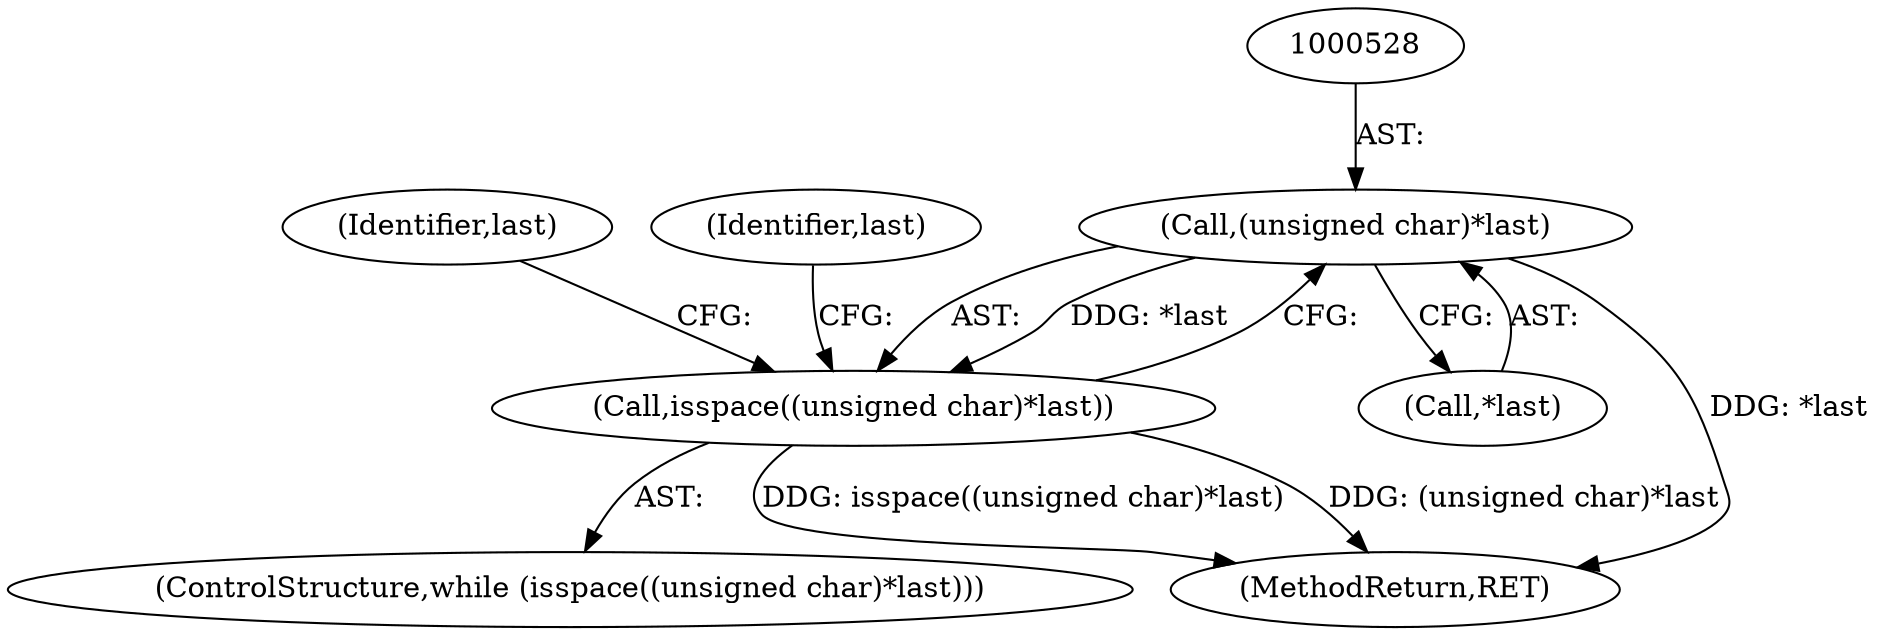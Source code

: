 digraph "0_file_4a284c89d6ef11aca34da65da7d673050a5ea320_5@pointer" {
"1000527" [label="(Call,(unsigned char)*last)"];
"1000526" [label="(Call,isspace((unsigned char)*last))"];
"1000527" [label="(Call,(unsigned char)*last)"];
"1000532" [label="(Identifier,last)"];
"1000525" [label="(ControlStructure,while (isspace((unsigned char)*last)))"];
"1000529" [label="(Call,*last)"];
"1000526" [label="(Call,isspace((unsigned char)*last))"];
"1000536" [label="(Identifier,last)"];
"1001022" [label="(MethodReturn,RET)"];
"1000527" -> "1000526"  [label="AST: "];
"1000527" -> "1000529"  [label="CFG: "];
"1000528" -> "1000527"  [label="AST: "];
"1000529" -> "1000527"  [label="AST: "];
"1000526" -> "1000527"  [label="CFG: "];
"1000527" -> "1001022"  [label="DDG: *last"];
"1000527" -> "1000526"  [label="DDG: *last"];
"1000526" -> "1000525"  [label="AST: "];
"1000532" -> "1000526"  [label="CFG: "];
"1000536" -> "1000526"  [label="CFG: "];
"1000526" -> "1001022"  [label="DDG: isspace((unsigned char)*last)"];
"1000526" -> "1001022"  [label="DDG: (unsigned char)*last"];
}
